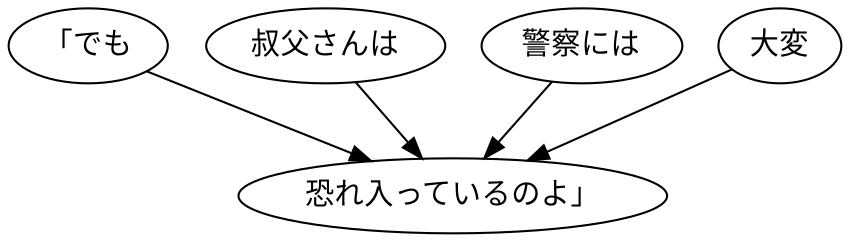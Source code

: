 digraph graph6861 {
	node0 [label="「でも"];
	node1 [label="叔父さんは"];
	node2 [label="警察には"];
	node3 [label="大変"];
	node4 [label="恐れ入っているのよ」"];
	node0 -> node4;
	node1 -> node4;
	node2 -> node4;
	node3 -> node4;
}
